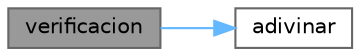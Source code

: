 digraph "verificacion"
{
 // LATEX_PDF_SIZE
  bgcolor="transparent";
  edge [fontname=Helvetica,fontsize=10,labelfontname=Helvetica,labelfontsize=10];
  node [fontname=Helvetica,fontsize=10,shape=box,height=0.2,width=0.4];
  rankdir="LR";
  Node1 [id="Node000001",label="verificacion",height=0.2,width=0.4,color="gray40", fillcolor="grey60", style="filled", fontcolor="black",tooltip="Se establece la funcion 'verificacion' Esta se encarara de ver si la palabra se esta adivinando o no."];
  Node1 -> Node2 [id="edge1_Node000001_Node000002",color="steelblue1",style="solid",tooltip=" "];
  Node2 [id="Node000002",label="adivinar",height=0.2,width=0.4,color="grey40", fillcolor="white", style="filled",URL="$adivinar_8cpp.html#a261187a29f1807c676cf904fcacbf955",tooltip="Se establece la funcion 'adivinar' Esta se encargara de ver si la palabra se esta adivinando o no."];
}
